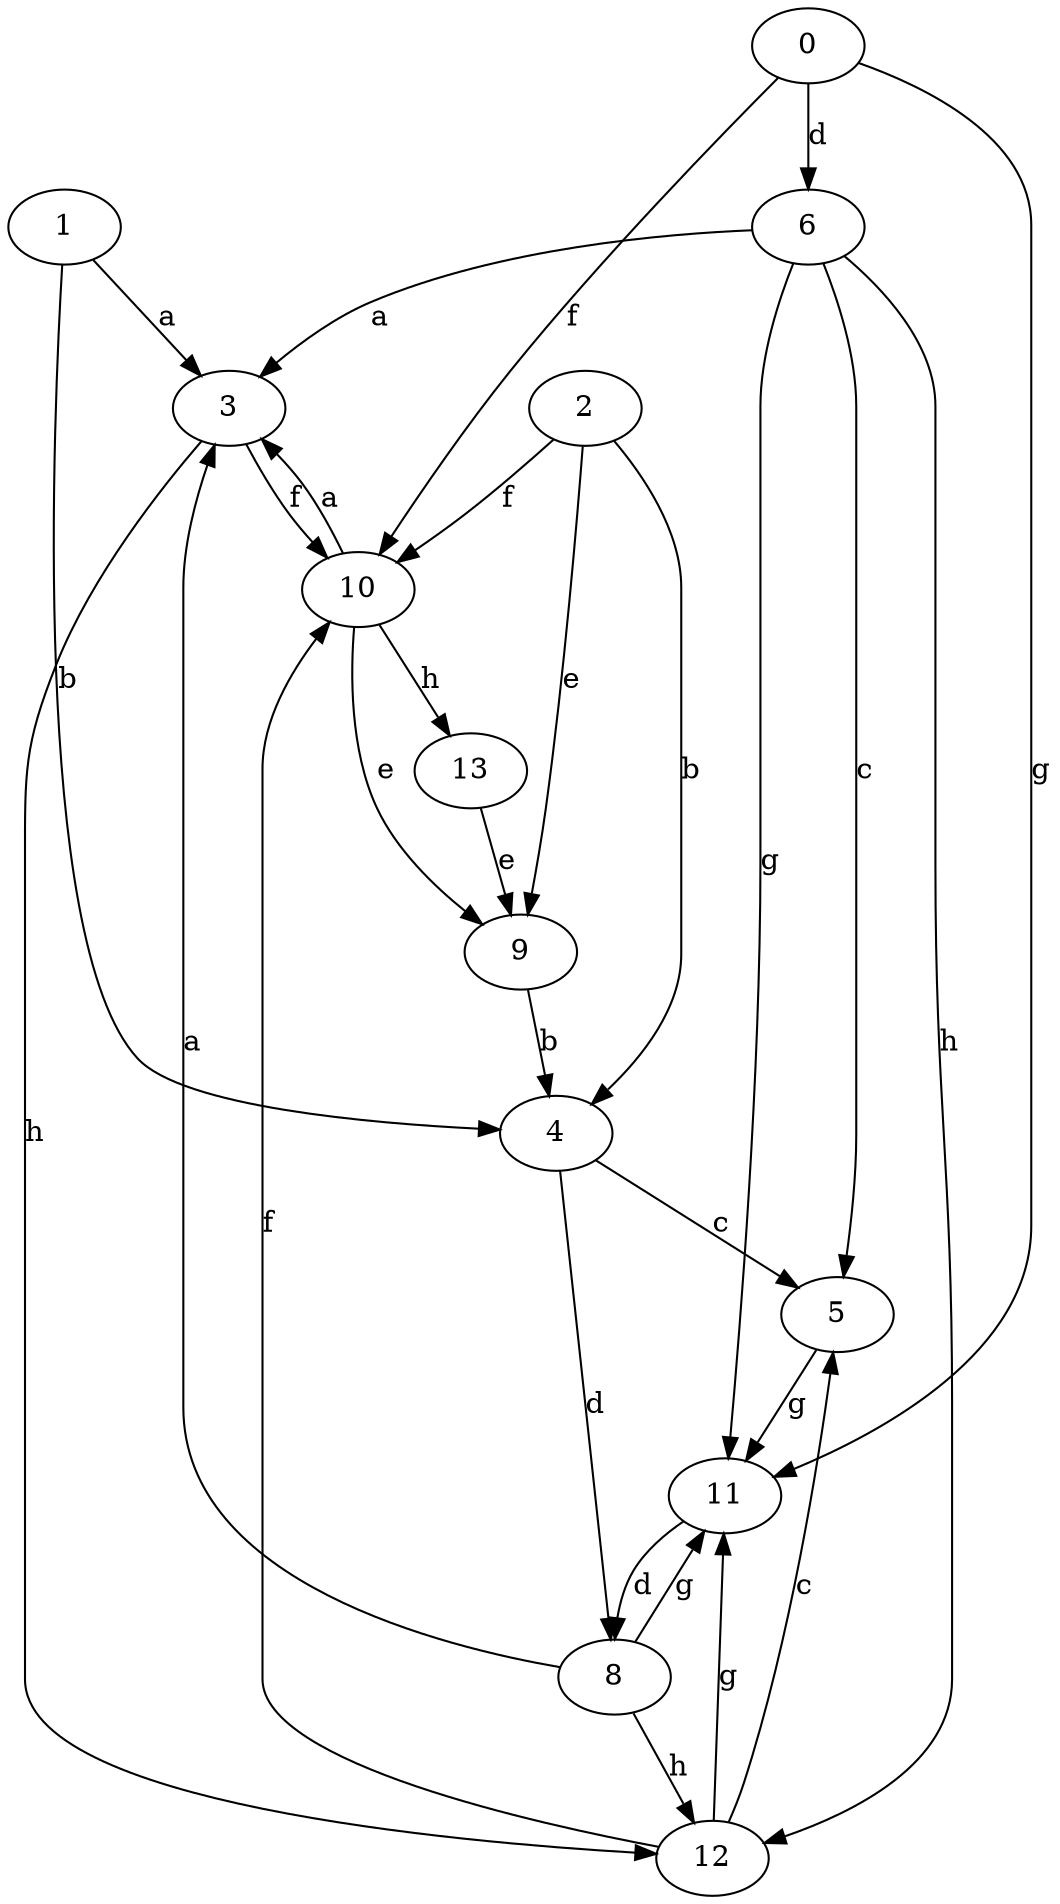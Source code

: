 strict digraph  {
0;
1;
2;
3;
4;
5;
6;
8;
9;
10;
11;
12;
13;
0 -> 6  [label=d];
0 -> 10  [label=f];
0 -> 11  [label=g];
1 -> 3  [label=a];
1 -> 4  [label=b];
2 -> 4  [label=b];
2 -> 9  [label=e];
2 -> 10  [label=f];
3 -> 10  [label=f];
3 -> 12  [label=h];
4 -> 5  [label=c];
4 -> 8  [label=d];
5 -> 11  [label=g];
6 -> 3  [label=a];
6 -> 5  [label=c];
6 -> 11  [label=g];
6 -> 12  [label=h];
8 -> 3  [label=a];
8 -> 11  [label=g];
8 -> 12  [label=h];
9 -> 4  [label=b];
10 -> 3  [label=a];
10 -> 9  [label=e];
10 -> 13  [label=h];
11 -> 8  [label=d];
12 -> 5  [label=c];
12 -> 10  [label=f];
12 -> 11  [label=g];
13 -> 9  [label=e];
}
